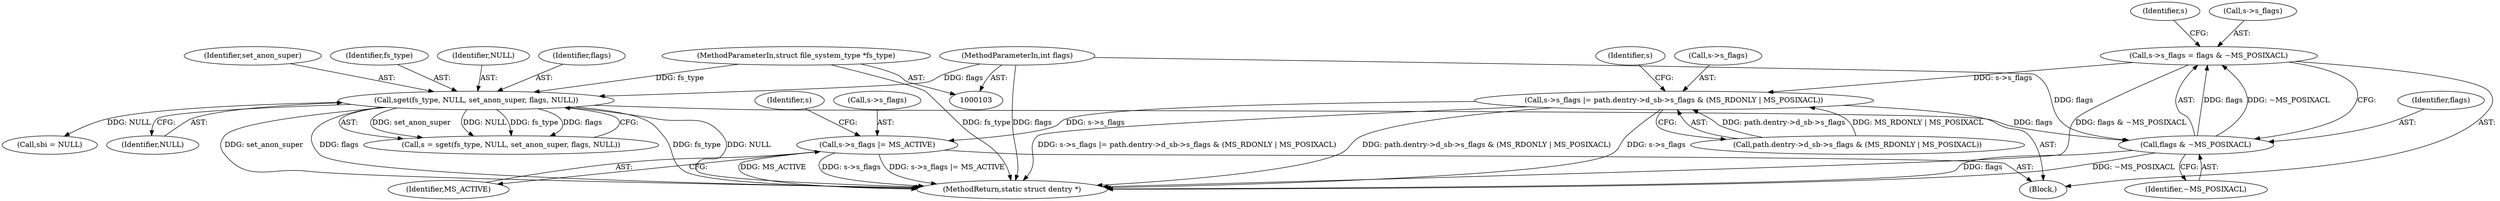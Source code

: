 digraph "0_linux_69c433ed2ecd2d3264efd7afec4439524b319121@pointer" {
"1000265" [label="(Call,s->s_flags = flags & ~MS_POSIXACL)"];
"1000269" [label="(Call,flags & ~MS_POSIXACL)"];
"1000150" [label="(Call,sget(fs_type, NULL, set_anon_super, flags, NULL))"];
"1000104" [label="(MethodParameterIn,struct file_system_type *fs_type)"];
"1000105" [label="(MethodParameterIn,int flags)"];
"1000272" [label="(Call,s->s_flags |= path.dentry->d_sb->s_flags & (MS_RDONLY | MS_POSIXACL))"];
"1000398" [label="(Call,s->s_flags |= MS_ACTIVE)"];
"1000108" [label="(Block,)"];
"1000265" [label="(Call,s->s_flags = flags & ~MS_POSIXACL)"];
"1000274" [label="(Identifier,s)"];
"1000151" [label="(Identifier,fs_type)"];
"1000402" [label="(Identifier,MS_ACTIVE)"];
"1000266" [label="(Call,s->s_flags)"];
"1000270" [label="(Identifier,flags)"];
"1000276" [label="(Call,path.dentry->d_sb->s_flags & (MS_RDONLY | MS_POSIXACL))"];
"1000398" [label="(Call,s->s_flags |= MS_ACTIVE)"];
"1000150" [label="(Call,sget(fs_type, NULL, set_anon_super, flags, NULL))"];
"1000152" [label="(Identifier,NULL)"];
"1000406" [label="(Identifier,s)"];
"1000272" [label="(Call,s->s_flags |= path.dentry->d_sb->s_flags & (MS_RDONLY | MS_POSIXACL))"];
"1000269" [label="(Call,flags & ~MS_POSIXACL)"];
"1000273" [label="(Call,s->s_flags)"];
"1000289" [label="(Identifier,s)"];
"1000271" [label="(Identifier,~MS_POSIXACL)"];
"1000148" [label="(Call,s = sget(fs_type, NULL, set_anon_super, flags, NULL))"];
"1000155" [label="(Identifier,NULL)"];
"1000154" [label="(Identifier,flags)"];
"1000430" [label="(MethodReturn,static struct dentry *)"];
"1000104" [label="(MethodParameterIn,struct file_system_type *fs_type)"];
"1000399" [label="(Call,s->s_flags)"];
"1000153" [label="(Identifier,set_anon_super)"];
"1000105" [label="(MethodParameterIn,int flags)"];
"1000188" [label="(Call,sbi = NULL)"];
"1000265" -> "1000108"  [label="AST: "];
"1000265" -> "1000269"  [label="CFG: "];
"1000266" -> "1000265"  [label="AST: "];
"1000269" -> "1000265"  [label="AST: "];
"1000274" -> "1000265"  [label="CFG: "];
"1000265" -> "1000430"  [label="DDG: flags & ~MS_POSIXACL"];
"1000269" -> "1000265"  [label="DDG: flags"];
"1000269" -> "1000265"  [label="DDG: ~MS_POSIXACL"];
"1000265" -> "1000272"  [label="DDG: s->s_flags"];
"1000269" -> "1000271"  [label="CFG: "];
"1000270" -> "1000269"  [label="AST: "];
"1000271" -> "1000269"  [label="AST: "];
"1000269" -> "1000430"  [label="DDG: flags"];
"1000269" -> "1000430"  [label="DDG: ~MS_POSIXACL"];
"1000150" -> "1000269"  [label="DDG: flags"];
"1000105" -> "1000269"  [label="DDG: flags"];
"1000150" -> "1000148"  [label="AST: "];
"1000150" -> "1000155"  [label="CFG: "];
"1000151" -> "1000150"  [label="AST: "];
"1000152" -> "1000150"  [label="AST: "];
"1000153" -> "1000150"  [label="AST: "];
"1000154" -> "1000150"  [label="AST: "];
"1000155" -> "1000150"  [label="AST: "];
"1000148" -> "1000150"  [label="CFG: "];
"1000150" -> "1000430"  [label="DDG: fs_type"];
"1000150" -> "1000430"  [label="DDG: NULL"];
"1000150" -> "1000430"  [label="DDG: set_anon_super"];
"1000150" -> "1000430"  [label="DDG: flags"];
"1000150" -> "1000148"  [label="DDG: set_anon_super"];
"1000150" -> "1000148"  [label="DDG: NULL"];
"1000150" -> "1000148"  [label="DDG: fs_type"];
"1000150" -> "1000148"  [label="DDG: flags"];
"1000104" -> "1000150"  [label="DDG: fs_type"];
"1000105" -> "1000150"  [label="DDG: flags"];
"1000150" -> "1000188"  [label="DDG: NULL"];
"1000104" -> "1000103"  [label="AST: "];
"1000104" -> "1000430"  [label="DDG: fs_type"];
"1000105" -> "1000103"  [label="AST: "];
"1000105" -> "1000430"  [label="DDG: flags"];
"1000272" -> "1000108"  [label="AST: "];
"1000272" -> "1000276"  [label="CFG: "];
"1000273" -> "1000272"  [label="AST: "];
"1000276" -> "1000272"  [label="AST: "];
"1000289" -> "1000272"  [label="CFG: "];
"1000272" -> "1000430"  [label="DDG: path.dentry->d_sb->s_flags & (MS_RDONLY | MS_POSIXACL)"];
"1000272" -> "1000430"  [label="DDG: s->s_flags"];
"1000272" -> "1000430"  [label="DDG: s->s_flags |= path.dentry->d_sb->s_flags & (MS_RDONLY | MS_POSIXACL)"];
"1000276" -> "1000272"  [label="DDG: path.dentry->d_sb->s_flags"];
"1000276" -> "1000272"  [label="DDG: MS_RDONLY | MS_POSIXACL"];
"1000272" -> "1000398"  [label="DDG: s->s_flags"];
"1000398" -> "1000108"  [label="AST: "];
"1000398" -> "1000402"  [label="CFG: "];
"1000399" -> "1000398"  [label="AST: "];
"1000402" -> "1000398"  [label="AST: "];
"1000406" -> "1000398"  [label="CFG: "];
"1000398" -> "1000430"  [label="DDG: s->s_flags |= MS_ACTIVE"];
"1000398" -> "1000430"  [label="DDG: MS_ACTIVE"];
"1000398" -> "1000430"  [label="DDG: s->s_flags"];
}
